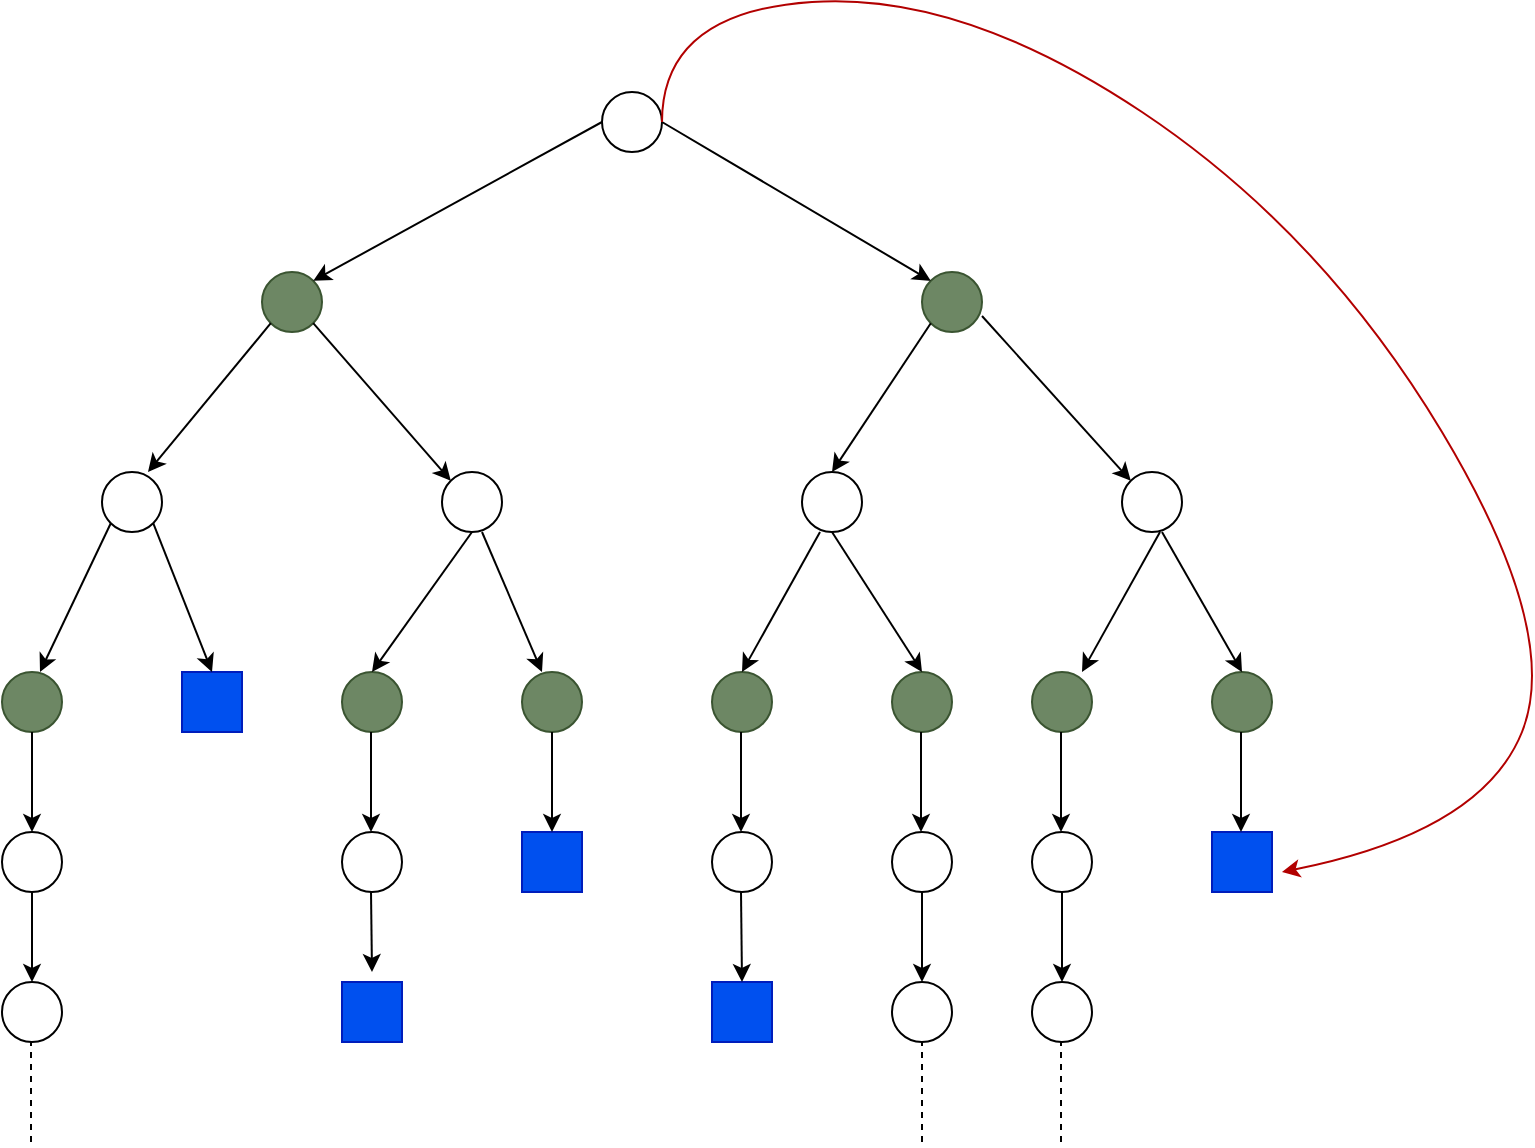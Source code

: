 <mxfile version="27.1.4">
  <diagram name="Page-1" id="km-AWtWiiSP1vh2Frh3a">
    <mxGraphModel dx="1018" dy="697" grid="1" gridSize="10" guides="1" tooltips="1" connect="1" arrows="1" fold="1" page="1" pageScale="1" pageWidth="850" pageHeight="1100" math="0" shadow="0">
      <root>
        <mxCell id="0" />
        <mxCell id="1" parent="0" />
        <mxCell id="ISg3ucz7POsG8M-5nxK8-8" value="" style="ellipse;whiteSpace=wrap;html=1;aspect=fixed;" vertex="1" parent="1">
          <mxGeometry x="450" y="90" width="30" height="30" as="geometry" />
        </mxCell>
        <mxCell id="ISg3ucz7POsG8M-5nxK8-9" value="" style="ellipse;whiteSpace=wrap;html=1;aspect=fixed;fillColor=#6d8764;fontColor=#ffffff;strokeColor=#3A5431;" vertex="1" parent="1">
          <mxGeometry x="280" y="180" width="30" height="30" as="geometry" />
        </mxCell>
        <mxCell id="ISg3ucz7POsG8M-5nxK8-10" value="" style="ellipse;whiteSpace=wrap;html=1;aspect=fixed;fillColor=#6d8764;fontColor=#ffffff;strokeColor=#3A5431;" vertex="1" parent="1">
          <mxGeometry x="610" y="180" width="30" height="30" as="geometry" />
        </mxCell>
        <mxCell id="ISg3ucz7POsG8M-5nxK8-12" value="" style="ellipse;whiteSpace=wrap;html=1;aspect=fixed;" vertex="1" parent="1">
          <mxGeometry x="200" y="280" width="30" height="30" as="geometry" />
        </mxCell>
        <mxCell id="ISg3ucz7POsG8M-5nxK8-13" value="" style="ellipse;whiteSpace=wrap;html=1;aspect=fixed;" vertex="1" parent="1">
          <mxGeometry x="370" y="280" width="30" height="30" as="geometry" />
        </mxCell>
        <mxCell id="ISg3ucz7POsG8M-5nxK8-14" value="" style="ellipse;whiteSpace=wrap;html=1;aspect=fixed;" vertex="1" parent="1">
          <mxGeometry x="550" y="280" width="30" height="30" as="geometry" />
        </mxCell>
        <mxCell id="ISg3ucz7POsG8M-5nxK8-15" value="" style="ellipse;whiteSpace=wrap;html=1;aspect=fixed;" vertex="1" parent="1">
          <mxGeometry x="710" y="280" width="30" height="30" as="geometry" />
        </mxCell>
        <mxCell id="ISg3ucz7POsG8M-5nxK8-16" value="" style="ellipse;whiteSpace=wrap;html=1;aspect=fixed;fillColor=#6d8764;fontColor=#ffffff;strokeColor=#3A5431;" vertex="1" parent="1">
          <mxGeometry x="150" y="380" width="30" height="30" as="geometry" />
        </mxCell>
        <mxCell id="ISg3ucz7POsG8M-5nxK8-18" value="" style="ellipse;whiteSpace=wrap;html=1;aspect=fixed;fillColor=#6d8764;fontColor=#ffffff;strokeColor=#3A5431;" vertex="1" parent="1">
          <mxGeometry x="320" y="380" width="30" height="30" as="geometry" />
        </mxCell>
        <mxCell id="ISg3ucz7POsG8M-5nxK8-19" value="" style="ellipse;whiteSpace=wrap;html=1;aspect=fixed;fillColor=#6d8764;fontColor=#ffffff;strokeColor=#3A5431;" vertex="1" parent="1">
          <mxGeometry x="410" y="380" width="30" height="30" as="geometry" />
        </mxCell>
        <mxCell id="ISg3ucz7POsG8M-5nxK8-20" value="" style="ellipse;whiteSpace=wrap;html=1;aspect=fixed;fillColor=#6d8764;fontColor=#ffffff;strokeColor=#3A5431;" vertex="1" parent="1">
          <mxGeometry x="505" y="380" width="30" height="30" as="geometry" />
        </mxCell>
        <mxCell id="ISg3ucz7POsG8M-5nxK8-21" value="" style="ellipse;whiteSpace=wrap;html=1;aspect=fixed;fillColor=#6d8764;fontColor=#ffffff;strokeColor=#3A5431;" vertex="1" parent="1">
          <mxGeometry x="595" y="380" width="30" height="30" as="geometry" />
        </mxCell>
        <mxCell id="ISg3ucz7POsG8M-5nxK8-22" value="" style="ellipse;whiteSpace=wrap;html=1;aspect=fixed;fillColor=#6d8764;fontColor=#ffffff;strokeColor=#3A5431;" vertex="1" parent="1">
          <mxGeometry x="665" y="380" width="30" height="30" as="geometry" />
        </mxCell>
        <mxCell id="ISg3ucz7POsG8M-5nxK8-23" value="" style="ellipse;whiteSpace=wrap;html=1;aspect=fixed;fillColor=#6d8764;fontColor=#ffffff;strokeColor=#3A5431;" vertex="1" parent="1">
          <mxGeometry x="755" y="380" width="30" height="30" as="geometry" />
        </mxCell>
        <mxCell id="ISg3ucz7POsG8M-5nxK8-24" value="" style="whiteSpace=wrap;html=1;aspect=fixed;fillColor=#0050ef;fontColor=#ffffff;strokeColor=#001DBC;" vertex="1" parent="1">
          <mxGeometry x="240" y="380" width="30" height="30" as="geometry" />
        </mxCell>
        <mxCell id="ISg3ucz7POsG8M-5nxK8-25" value="" style="ellipse;whiteSpace=wrap;html=1;aspect=fixed;" vertex="1" parent="1">
          <mxGeometry x="150" y="460" width="30" height="30" as="geometry" />
        </mxCell>
        <mxCell id="ISg3ucz7POsG8M-5nxK8-26" value="" style="ellipse;whiteSpace=wrap;html=1;aspect=fixed;" vertex="1" parent="1">
          <mxGeometry x="150" y="535" width="30" height="30" as="geometry" />
        </mxCell>
        <mxCell id="ISg3ucz7POsG8M-5nxK8-27" value="" style="ellipse;whiteSpace=wrap;html=1;aspect=fixed;" vertex="1" parent="1">
          <mxGeometry x="320" y="460" width="30" height="30" as="geometry" />
        </mxCell>
        <mxCell id="ISg3ucz7POsG8M-5nxK8-28" value="" style="whiteSpace=wrap;html=1;aspect=fixed;fillColor=#0050ef;fontColor=#ffffff;strokeColor=#001DBC;" vertex="1" parent="1">
          <mxGeometry x="320" y="535" width="30" height="30" as="geometry" />
        </mxCell>
        <mxCell id="ISg3ucz7POsG8M-5nxK8-29" value="" style="whiteSpace=wrap;html=1;aspect=fixed;fillColor=#0050ef;fontColor=#ffffff;strokeColor=#001DBC;" vertex="1" parent="1">
          <mxGeometry x="410" y="460" width="30" height="30" as="geometry" />
        </mxCell>
        <mxCell id="ISg3ucz7POsG8M-5nxK8-30" value="" style="ellipse;whiteSpace=wrap;html=1;aspect=fixed;" vertex="1" parent="1">
          <mxGeometry x="505" y="460" width="30" height="30" as="geometry" />
        </mxCell>
        <mxCell id="ISg3ucz7POsG8M-5nxK8-31" value="" style="whiteSpace=wrap;html=1;aspect=fixed;fillColor=#0050ef;fontColor=#ffffff;strokeColor=#001DBC;" vertex="1" parent="1">
          <mxGeometry x="505" y="535" width="30" height="30" as="geometry" />
        </mxCell>
        <mxCell id="ISg3ucz7POsG8M-5nxK8-33" value="" style="ellipse;whiteSpace=wrap;html=1;aspect=fixed;" vertex="1" parent="1">
          <mxGeometry x="595" y="460" width="30" height="30" as="geometry" />
        </mxCell>
        <mxCell id="ISg3ucz7POsG8M-5nxK8-34" value="" style="ellipse;whiteSpace=wrap;html=1;aspect=fixed;" vertex="1" parent="1">
          <mxGeometry x="595" y="535" width="30" height="30" as="geometry" />
        </mxCell>
        <mxCell id="ISg3ucz7POsG8M-5nxK8-37" value="" style="whiteSpace=wrap;html=1;aspect=fixed;fillColor=#0050ef;fontColor=#ffffff;strokeColor=#001DBC;" vertex="1" parent="1">
          <mxGeometry x="755" y="460" width="30" height="30" as="geometry" />
        </mxCell>
        <mxCell id="ISg3ucz7POsG8M-5nxK8-38" value="" style="ellipse;whiteSpace=wrap;html=1;aspect=fixed;" vertex="1" parent="1">
          <mxGeometry x="665" y="460" width="30" height="30" as="geometry" />
        </mxCell>
        <mxCell id="ISg3ucz7POsG8M-5nxK8-39" value="" style="ellipse;whiteSpace=wrap;html=1;aspect=fixed;" vertex="1" parent="1">
          <mxGeometry x="665" y="535" width="30" height="30" as="geometry" />
        </mxCell>
        <mxCell id="ISg3ucz7POsG8M-5nxK8-40" value="" style="endArrow=classic;html=1;rounded=0;entryX=1;entryY=0;entryDx=0;entryDy=0;exitX=0;exitY=0.5;exitDx=0;exitDy=0;" edge="1" parent="1" source="ISg3ucz7POsG8M-5nxK8-8" target="ISg3ucz7POsG8M-5nxK8-9">
          <mxGeometry width="50" height="50" relative="1" as="geometry">
            <mxPoint x="400" y="160" as="sourcePoint" />
            <mxPoint x="450" y="110" as="targetPoint" />
          </mxGeometry>
        </mxCell>
        <mxCell id="ISg3ucz7POsG8M-5nxK8-41" value="" style="endArrow=classic;html=1;rounded=0;entryX=0;entryY=0;entryDx=0;entryDy=0;exitX=1;exitY=0.5;exitDx=0;exitDy=0;" edge="1" parent="1" source="ISg3ucz7POsG8M-5nxK8-8" target="ISg3ucz7POsG8M-5nxK8-10">
          <mxGeometry width="50" height="50" relative="1" as="geometry">
            <mxPoint x="664" y="120" as="sourcePoint" />
            <mxPoint x="520" y="199" as="targetPoint" />
          </mxGeometry>
        </mxCell>
        <mxCell id="ISg3ucz7POsG8M-5nxK8-42" value="" style="endArrow=classic;html=1;rounded=0;entryX=1;entryY=0;entryDx=0;entryDy=0;exitX=0;exitY=1;exitDx=0;exitDy=0;" edge="1" parent="1" source="ISg3ucz7POsG8M-5nxK8-9">
          <mxGeometry width="50" height="50" relative="1" as="geometry">
            <mxPoint x="367" y="201" as="sourcePoint" />
            <mxPoint x="223" y="280" as="targetPoint" />
          </mxGeometry>
        </mxCell>
        <mxCell id="ISg3ucz7POsG8M-5nxK8-43" value="" style="endArrow=classic;html=1;rounded=0;entryX=0.5;entryY=0;entryDx=0;entryDy=0;exitX=0;exitY=1;exitDx=0;exitDy=0;" edge="1" parent="1" source="ISg3ucz7POsG8M-5nxK8-10" target="ISg3ucz7POsG8M-5nxK8-14">
          <mxGeometry width="50" height="50" relative="1" as="geometry">
            <mxPoint x="625" y="206" as="sourcePoint" />
            <mxPoint x="564" y="280" as="targetPoint" />
          </mxGeometry>
        </mxCell>
        <mxCell id="ISg3ucz7POsG8M-5nxK8-44" value="" style="endArrow=classic;html=1;rounded=0;entryX=0;entryY=0;entryDx=0;entryDy=0;exitX=1;exitY=1;exitDx=0;exitDy=0;" edge="1" parent="1" source="ISg3ucz7POsG8M-5nxK8-9" target="ISg3ucz7POsG8M-5nxK8-13">
          <mxGeometry width="50" height="50" relative="1" as="geometry">
            <mxPoint x="391" y="260" as="sourcePoint" />
            <mxPoint x="330" y="334" as="targetPoint" />
          </mxGeometry>
        </mxCell>
        <mxCell id="ISg3ucz7POsG8M-5nxK8-45" value="" style="endArrow=classic;html=1;rounded=0;entryX=1;entryY=0;entryDx=0;entryDy=0;exitX=0;exitY=1;exitDx=0;exitDy=0;" edge="1" parent="1" source="ISg3ucz7POsG8M-5nxK8-12">
          <mxGeometry width="50" height="50" relative="1" as="geometry">
            <mxPoint x="230" y="306" as="sourcePoint" />
            <mxPoint x="169" y="380" as="targetPoint" />
          </mxGeometry>
        </mxCell>
        <mxCell id="ISg3ucz7POsG8M-5nxK8-46" value="" style="endArrow=classic;html=1;rounded=0;entryX=0.5;entryY=0;entryDx=0;entryDy=0;exitX=0.5;exitY=1;exitDx=0;exitDy=0;" edge="1" parent="1" source="ISg3ucz7POsG8M-5nxK8-16" target="ISg3ucz7POsG8M-5nxK8-25">
          <mxGeometry width="50" height="50" relative="1" as="geometry">
            <mxPoint x="285" y="400" as="sourcePoint" />
            <mxPoint x="250" y="474" as="targetPoint" />
          </mxGeometry>
        </mxCell>
        <mxCell id="ISg3ucz7POsG8M-5nxK8-48" value="" style="endArrow=classic;html=1;rounded=0;exitX=0.5;exitY=1;exitDx=0;exitDy=0;" edge="1" parent="1" source="ISg3ucz7POsG8M-5nxK8-25">
          <mxGeometry width="50" height="50" relative="1" as="geometry">
            <mxPoint x="164.5" y="495" as="sourcePoint" />
            <mxPoint x="165" y="535" as="targetPoint" />
          </mxGeometry>
        </mxCell>
        <mxCell id="ISg3ucz7POsG8M-5nxK8-51" value="" style="endArrow=classic;html=1;rounded=0;entryX=0.5;entryY=0;entryDx=0;entryDy=0;exitX=1;exitY=1;exitDx=0;exitDy=0;" edge="1" parent="1" source="ISg3ucz7POsG8M-5nxK8-12" target="ISg3ucz7POsG8M-5nxK8-24">
          <mxGeometry width="50" height="50" relative="1" as="geometry">
            <mxPoint x="225" y="330" as="sourcePoint" />
            <mxPoint x="190" y="404" as="targetPoint" />
          </mxGeometry>
        </mxCell>
        <mxCell id="ISg3ucz7POsG8M-5nxK8-52" value="" style="endArrow=classic;html=1;rounded=0;exitX=1;exitY=1;exitDx=0;exitDy=0;" edge="1" parent="1">
          <mxGeometry width="50" height="50" relative="1" as="geometry">
            <mxPoint x="390" y="310" as="sourcePoint" />
            <mxPoint x="420" y="380" as="targetPoint" />
          </mxGeometry>
        </mxCell>
        <mxCell id="ISg3ucz7POsG8M-5nxK8-53" value="" style="endArrow=classic;html=1;rounded=0;entryX=0.5;entryY=0;entryDx=0;entryDy=0;exitX=0;exitY=1;exitDx=0;exitDy=0;" edge="1" parent="1" target="ISg3ucz7POsG8M-5nxK8-18">
          <mxGeometry width="50" height="50" relative="1" as="geometry">
            <mxPoint x="385" y="310" as="sourcePoint" />
            <mxPoint x="350" y="384" as="targetPoint" />
          </mxGeometry>
        </mxCell>
        <mxCell id="ISg3ucz7POsG8M-5nxK8-54" value="" style="endArrow=classic;html=1;rounded=0;entryX=0.5;entryY=0;entryDx=0;entryDy=0;exitX=0.5;exitY=1;exitDx=0;exitDy=0;" edge="1" parent="1">
          <mxGeometry width="50" height="50" relative="1" as="geometry">
            <mxPoint x="334.5" y="410" as="sourcePoint" />
            <mxPoint x="334.5" y="460" as="targetPoint" />
          </mxGeometry>
        </mxCell>
        <mxCell id="ISg3ucz7POsG8M-5nxK8-55" value="" style="endArrow=classic;html=1;rounded=0;exitX=0.5;exitY=1;exitDx=0;exitDy=0;" edge="1" parent="1">
          <mxGeometry width="50" height="50" relative="1" as="geometry">
            <mxPoint x="334.5" y="490" as="sourcePoint" />
            <mxPoint x="335" y="530" as="targetPoint" />
          </mxGeometry>
        </mxCell>
        <mxCell id="ISg3ucz7POsG8M-5nxK8-57" value="" style="endArrow=classic;html=1;rounded=0;entryX=0.5;entryY=0;entryDx=0;entryDy=0;exitX=0.5;exitY=1;exitDx=0;exitDy=0;" edge="1" parent="1">
          <mxGeometry width="50" height="50" relative="1" as="geometry">
            <mxPoint x="425" y="410" as="sourcePoint" />
            <mxPoint x="425" y="460" as="targetPoint" />
          </mxGeometry>
        </mxCell>
        <mxCell id="ISg3ucz7POsG8M-5nxK8-58" value="" style="endArrow=classic;html=1;rounded=0;entryX=0.5;entryY=0;entryDx=0;entryDy=0;exitX=0;exitY=1;exitDx=0;exitDy=0;" edge="1" parent="1" target="ISg3ucz7POsG8M-5nxK8-20">
          <mxGeometry width="50" height="50" relative="1" as="geometry">
            <mxPoint x="559" y="310" as="sourcePoint" />
            <mxPoint x="510" y="384" as="targetPoint" />
          </mxGeometry>
        </mxCell>
        <mxCell id="ISg3ucz7POsG8M-5nxK8-59" value="" style="endArrow=classic;html=1;rounded=0;entryX=0.5;entryY=0;entryDx=0;entryDy=0;exitX=0.5;exitY=1;exitDx=0;exitDy=0;" edge="1" parent="1">
          <mxGeometry width="50" height="50" relative="1" as="geometry">
            <mxPoint x="519.5" y="410" as="sourcePoint" />
            <mxPoint x="519.5" y="460" as="targetPoint" />
          </mxGeometry>
        </mxCell>
        <mxCell id="ISg3ucz7POsG8M-5nxK8-60" value="" style="endArrow=classic;html=1;rounded=0;entryX=0.5;entryY=0;entryDx=0;entryDy=0;exitX=0.5;exitY=1;exitDx=0;exitDy=0;" edge="1" parent="1">
          <mxGeometry width="50" height="50" relative="1" as="geometry">
            <mxPoint x="609.5" y="410" as="sourcePoint" />
            <mxPoint x="609.5" y="460" as="targetPoint" />
          </mxGeometry>
        </mxCell>
        <mxCell id="ISg3ucz7POsG8M-5nxK8-61" value="" style="endArrow=classic;html=1;rounded=0;exitX=0.5;exitY=1;exitDx=0;exitDy=0;entryX=0.5;entryY=0;entryDx=0;entryDy=0;" edge="1" parent="1" target="ISg3ucz7POsG8M-5nxK8-31">
          <mxGeometry width="50" height="50" relative="1" as="geometry">
            <mxPoint x="519.5" y="490" as="sourcePoint" />
            <mxPoint x="520" y="530" as="targetPoint" />
          </mxGeometry>
        </mxCell>
        <mxCell id="ISg3ucz7POsG8M-5nxK8-62" value="" style="endArrow=classic;html=1;rounded=0;exitX=0.5;exitY=1;exitDx=0;exitDy=0;entryX=0.5;entryY=0;entryDx=0;entryDy=0;" edge="1" parent="1" target="ISg3ucz7POsG8M-5nxK8-34">
          <mxGeometry width="50" height="50" relative="1" as="geometry">
            <mxPoint x="610" y="490" as="sourcePoint" />
            <mxPoint x="610" y="530" as="targetPoint" />
          </mxGeometry>
        </mxCell>
        <mxCell id="ISg3ucz7POsG8M-5nxK8-63" value="" style="endArrow=classic;html=1;rounded=0;entryX=0.5;entryY=0;entryDx=0;entryDy=0;exitX=0.5;exitY=1;exitDx=0;exitDy=0;" edge="1" parent="1">
          <mxGeometry width="50" height="50" relative="1" as="geometry">
            <mxPoint x="679.5" y="410" as="sourcePoint" />
            <mxPoint x="679.5" y="460" as="targetPoint" />
          </mxGeometry>
        </mxCell>
        <mxCell id="ISg3ucz7POsG8M-5nxK8-64" value="" style="endArrow=classic;html=1;rounded=0;entryX=0.5;entryY=0;entryDx=0;entryDy=0;exitX=0.5;exitY=1;exitDx=0;exitDy=0;" edge="1" parent="1">
          <mxGeometry width="50" height="50" relative="1" as="geometry">
            <mxPoint x="769.5" y="410" as="sourcePoint" />
            <mxPoint x="769.5" y="460" as="targetPoint" />
          </mxGeometry>
        </mxCell>
        <mxCell id="ISg3ucz7POsG8M-5nxK8-65" value="" style="endArrow=classic;html=1;rounded=0;exitX=0.5;exitY=1;exitDx=0;exitDy=0;entryX=0.5;entryY=0;entryDx=0;entryDy=0;" edge="1" parent="1" source="ISg3ucz7POsG8M-5nxK8-38" target="ISg3ucz7POsG8M-5nxK8-39">
          <mxGeometry width="50" height="50" relative="1" as="geometry">
            <mxPoint x="769.5" y="490" as="sourcePoint" />
            <mxPoint x="770" y="530" as="targetPoint" />
          </mxGeometry>
        </mxCell>
        <mxCell id="ISg3ucz7POsG8M-5nxK8-67" value="" style="endArrow=classic;html=1;rounded=0;exitX=0.5;exitY=1;exitDx=0;exitDy=0;" edge="1" parent="1" source="ISg3ucz7POsG8M-5nxK8-14">
          <mxGeometry width="50" height="50" relative="1" as="geometry">
            <mxPoint x="580" y="310" as="sourcePoint" />
            <mxPoint x="610" y="380" as="targetPoint" />
          </mxGeometry>
        </mxCell>
        <mxCell id="ISg3ucz7POsG8M-5nxK8-68" value="" style="endArrow=classic;html=1;rounded=0;exitX=1;exitY=1;exitDx=0;exitDy=0;entryX=0.5;entryY=0;entryDx=0;entryDy=0;" edge="1" parent="1" target="ISg3ucz7POsG8M-5nxK8-23">
          <mxGeometry width="50" height="50" relative="1" as="geometry">
            <mxPoint x="730" y="310" as="sourcePoint" />
            <mxPoint x="760" y="380" as="targetPoint" />
          </mxGeometry>
        </mxCell>
        <mxCell id="ISg3ucz7POsG8M-5nxK8-69" value="" style="endArrow=classic;html=1;rounded=0;entryX=0.5;entryY=0;entryDx=0;entryDy=0;exitX=0;exitY=1;exitDx=0;exitDy=0;" edge="1" parent="1">
          <mxGeometry width="50" height="50" relative="1" as="geometry">
            <mxPoint x="729" y="310" as="sourcePoint" />
            <mxPoint x="690" y="380" as="targetPoint" />
          </mxGeometry>
        </mxCell>
        <mxCell id="ISg3ucz7POsG8M-5nxK8-70" value="" style="endArrow=classic;html=1;rounded=0;entryX=0;entryY=0;entryDx=0;entryDy=0;exitX=1;exitY=1;exitDx=0;exitDy=0;" edge="1" parent="1" target="ISg3ucz7POsG8M-5nxK8-15">
          <mxGeometry width="50" height="50" relative="1" as="geometry">
            <mxPoint x="640" y="202" as="sourcePoint" />
            <mxPoint x="708" y="280" as="targetPoint" />
          </mxGeometry>
        </mxCell>
        <mxCell id="ISg3ucz7POsG8M-5nxK8-72" value="" style="endArrow=none;dashed=1;html=1;rounded=0;" edge="1" parent="1">
          <mxGeometry width="50" height="50" relative="1" as="geometry">
            <mxPoint x="164.5" y="615" as="sourcePoint" />
            <mxPoint x="164.5" y="565" as="targetPoint" />
          </mxGeometry>
        </mxCell>
        <mxCell id="ISg3ucz7POsG8M-5nxK8-73" value="" style="endArrow=none;dashed=1;html=1;rounded=0;" edge="1" parent="1">
          <mxGeometry width="50" height="50" relative="1" as="geometry">
            <mxPoint x="610" y="615" as="sourcePoint" />
            <mxPoint x="610" y="565" as="targetPoint" />
          </mxGeometry>
        </mxCell>
        <mxCell id="ISg3ucz7POsG8M-5nxK8-74" value="" style="endArrow=none;dashed=1;html=1;rounded=0;" edge="1" parent="1">
          <mxGeometry width="50" height="50" relative="1" as="geometry">
            <mxPoint x="679.5" y="615" as="sourcePoint" />
            <mxPoint x="679.5" y="565" as="targetPoint" />
          </mxGeometry>
        </mxCell>
        <mxCell id="ISg3ucz7POsG8M-5nxK8-78" value="" style="curved=1;endArrow=classic;html=1;rounded=0;exitX=1;exitY=0.5;exitDx=0;exitDy=0;fillColor=#e51400;strokeColor=#B20000;" edge="1" parent="1" source="ISg3ucz7POsG8M-5nxK8-8">
          <mxGeometry width="50" height="50" relative="1" as="geometry">
            <mxPoint x="490" y="110" as="sourcePoint" />
            <mxPoint x="790" y="480" as="targetPoint" />
            <Array as="points">
              <mxPoint x="480" y="50" />
              <mxPoint x="630" y="40" />
              <mxPoint x="810" y="160" />
              <mxPoint x="930" y="360" />
              <mxPoint x="890" y="460" />
            </Array>
          </mxGeometry>
        </mxCell>
      </root>
    </mxGraphModel>
  </diagram>
</mxfile>
